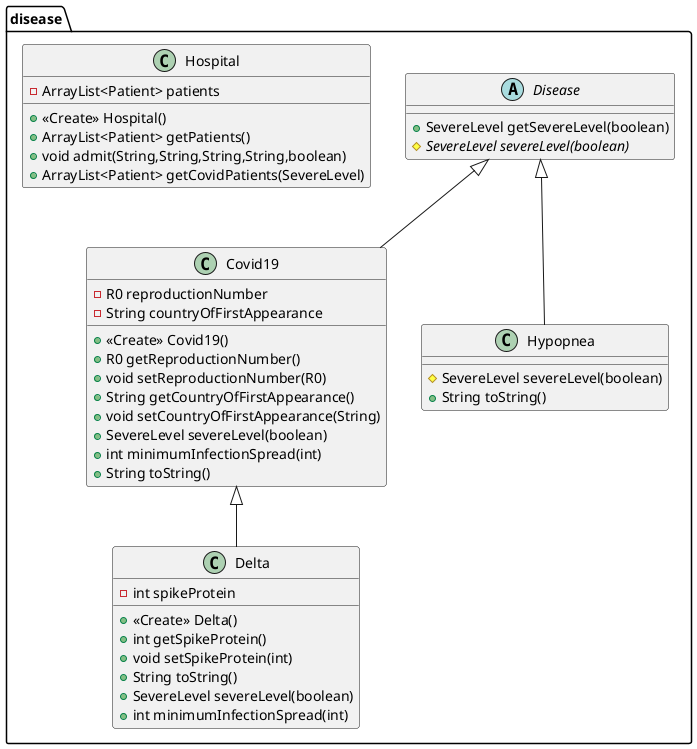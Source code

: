 @startuml
class disease.Covid19 {
- R0 reproductionNumber
- String countryOfFirstAppearance
+ <<Create>> Covid19()
+ R0 getReproductionNumber()
+ void setReproductionNumber(R0)
+ String getCountryOfFirstAppearance()
+ void setCountryOfFirstAppearance(String)
+ SevereLevel severeLevel(boolean)
+ int minimumInfectionSpread(int)
+ String toString()
}
abstract class disease.Disease {
+ SevereLevel getSevereLevel(boolean)
# {abstract}SevereLevel severeLevel(boolean)
}
class disease.Hypopnea {
# SevereLevel severeLevel(boolean)
+ String toString()
}
class disease.Delta {
- int spikeProtein
+ <<Create>> Delta()
+ int getSpikeProtein()
+ void setSpikeProtein(int)
+ String toString()
+ SevereLevel severeLevel(boolean)
+ int minimumInfectionSpread(int)
}
class disease.Hospital {
- ArrayList<Patient> patients
+ <<Create>> Hospital()
+ ArrayList<Patient> getPatients()
+ void admit(String,String,String,String,boolean)
+ ArrayList<Patient> getCovidPatients(SevereLevel)
}


disease.Disease <|-- disease.Covid19
disease.Disease <|-- disease.Hypopnea
disease.Covid19 <|-- disease.Delta
@enduml